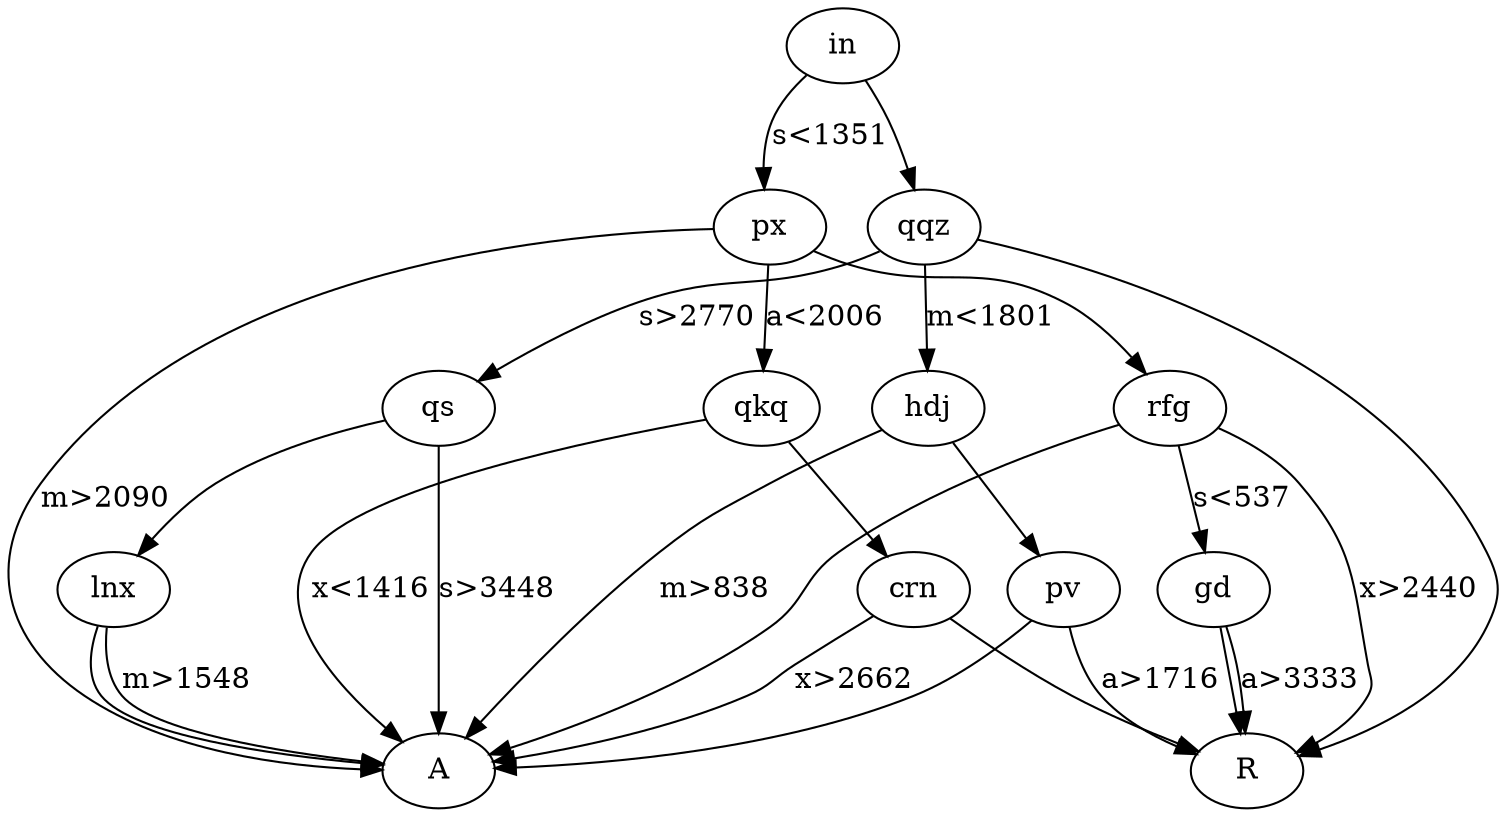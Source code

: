 digraph {
qqz -> qs [label = "s>2770"]
qqz -> hdj [label = "m<1801"]
qqz -> R
lnx -> A [label = "m>1548"]
lnx -> A
px -> qkq [label = "a<2006"]
px -> A [label = "m>2090"]
px -> rfg
rfg -> gd [label = "s<537"]
rfg -> R [label = "x>2440"]
rfg -> A
qkq -> A [label = "x<1416"]
qkq -> crn
in -> px [label = "s<1351"]
in -> qqz
qs -> A [label = "s>3448"]
qs -> lnx
gd -> R [label = "a>3333"]
gd -> R
crn -> A [label = "x>2662"]
crn -> R
hdj -> A [label = "m>838"]
hdj -> pv
pv -> R [label = "a>1716"]
pv -> A
}
